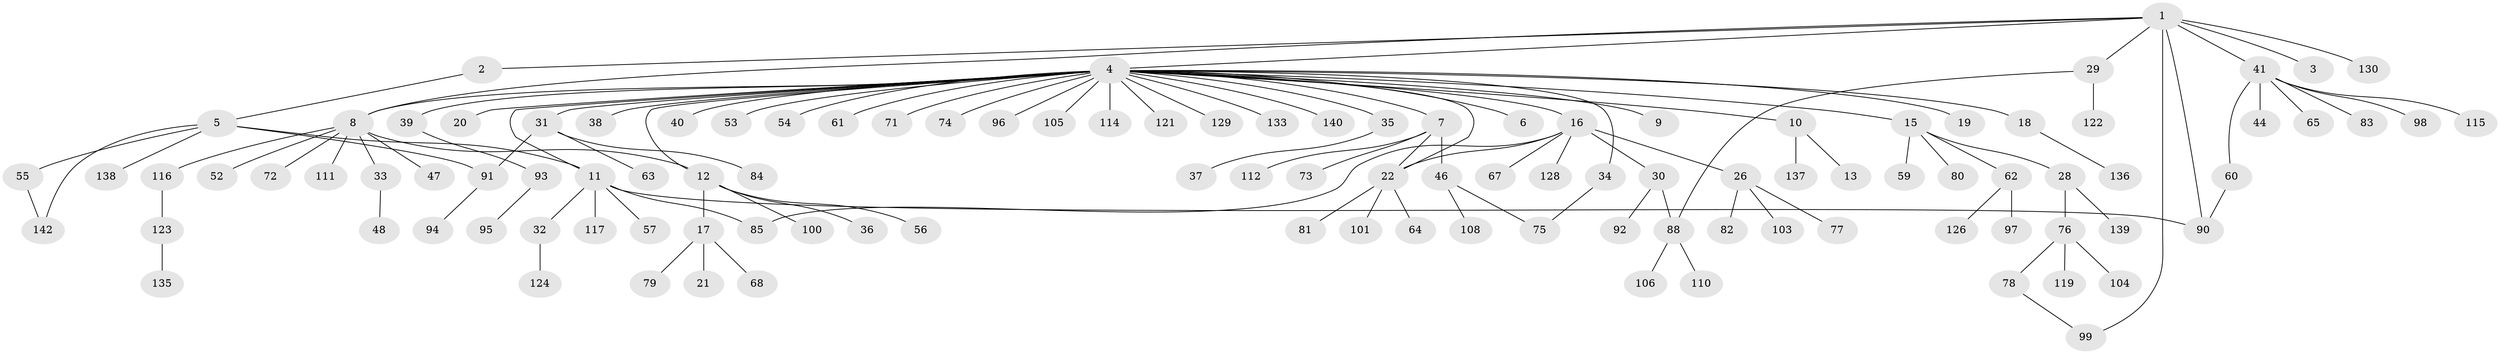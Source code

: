 // Generated by graph-tools (version 1.1) at 2025/23/03/03/25 07:23:48]
// undirected, 112 vertices, 124 edges
graph export_dot {
graph [start="1"]
  node [color=gray90,style=filled];
  1 [super="+23"];
  2;
  3;
  4 [super="+141"];
  5 [super="+14"];
  6;
  7 [super="+66"];
  8 [super="+49"];
  9;
  10;
  11 [super="+43"];
  12 [super="+69"];
  13 [super="+51"];
  15 [super="+24"];
  16 [super="+25"];
  17 [super="+70"];
  18 [super="+120"];
  19;
  20;
  21;
  22 [super="+50"];
  26 [super="+27"];
  28 [super="+144"];
  29;
  30 [super="+107"];
  31;
  32;
  33 [super="+58"];
  34 [super="+143"];
  35;
  36;
  37;
  38;
  39 [super="+42"];
  40;
  41 [super="+45"];
  44 [super="+132"];
  46 [super="+113"];
  47;
  48;
  52;
  53;
  54;
  55 [super="+86"];
  56;
  57;
  59;
  60;
  61;
  62 [super="+87"];
  63;
  64;
  65;
  67;
  68;
  71;
  72;
  73;
  74;
  75;
  76 [super="+89"];
  77 [super="+109"];
  78;
  79 [super="+131"];
  80;
  81;
  82;
  83;
  84;
  85;
  88 [super="+102"];
  90 [super="+125"];
  91 [super="+118"];
  92;
  93;
  94;
  95;
  96;
  97;
  98;
  99 [super="+134"];
  100;
  101;
  103;
  104;
  105;
  106;
  108 [super="+127"];
  110;
  111;
  112;
  114;
  115;
  116;
  117;
  119;
  121;
  122;
  123;
  124;
  126;
  128;
  129;
  130;
  133;
  135;
  136;
  137;
  138;
  139;
  140;
  142;
  1 -- 2;
  1 -- 3;
  1 -- 4;
  1 -- 29;
  1 -- 90;
  1 -- 130;
  1 -- 8;
  1 -- 41;
  1 -- 99;
  2 -- 5;
  4 -- 6;
  4 -- 7;
  4 -- 8;
  4 -- 9;
  4 -- 10;
  4 -- 11;
  4 -- 12;
  4 -- 15;
  4 -- 16;
  4 -- 18;
  4 -- 19;
  4 -- 20;
  4 -- 22;
  4 -- 31;
  4 -- 34;
  4 -- 35;
  4 -- 38;
  4 -- 39 [weight=2];
  4 -- 40;
  4 -- 53;
  4 -- 54;
  4 -- 61;
  4 -- 71;
  4 -- 74;
  4 -- 96;
  4 -- 105;
  4 -- 114;
  4 -- 121;
  4 -- 129;
  4 -- 133;
  4 -- 140;
  5 -- 11;
  5 -- 55;
  5 -- 138;
  5 -- 142;
  5 -- 91;
  7 -- 46;
  7 -- 73;
  7 -- 112;
  7 -- 22;
  8 -- 12;
  8 -- 33;
  8 -- 47;
  8 -- 52;
  8 -- 72;
  8 -- 116;
  8 -- 111;
  10 -- 13;
  10 -- 137;
  11 -- 32;
  11 -- 57;
  11 -- 90;
  11 -- 85;
  11 -- 117;
  12 -- 17;
  12 -- 36;
  12 -- 56;
  12 -- 100;
  15 -- 28;
  15 -- 59;
  15 -- 62;
  15 -- 80;
  16 -- 26;
  16 -- 30;
  16 -- 67;
  16 -- 85;
  16 -- 128;
  16 -- 22;
  17 -- 21;
  17 -- 68;
  17 -- 79;
  18 -- 136;
  22 -- 64;
  22 -- 81;
  22 -- 101;
  26 -- 77;
  26 -- 82;
  26 -- 103;
  28 -- 76;
  28 -- 139;
  29 -- 88;
  29 -- 122;
  30 -- 88;
  30 -- 92;
  31 -- 63;
  31 -- 84;
  31 -- 91;
  32 -- 124;
  33 -- 48;
  34 -- 75;
  35 -- 37;
  39 -- 93;
  41 -- 44;
  41 -- 60;
  41 -- 65;
  41 -- 83;
  41 -- 98;
  41 -- 115;
  46 -- 75;
  46 -- 108;
  55 -- 142;
  60 -- 90;
  62 -- 97;
  62 -- 126;
  76 -- 78;
  76 -- 119;
  76 -- 104;
  78 -- 99;
  88 -- 106;
  88 -- 110;
  91 -- 94;
  93 -- 95;
  116 -- 123;
  123 -- 135;
}
